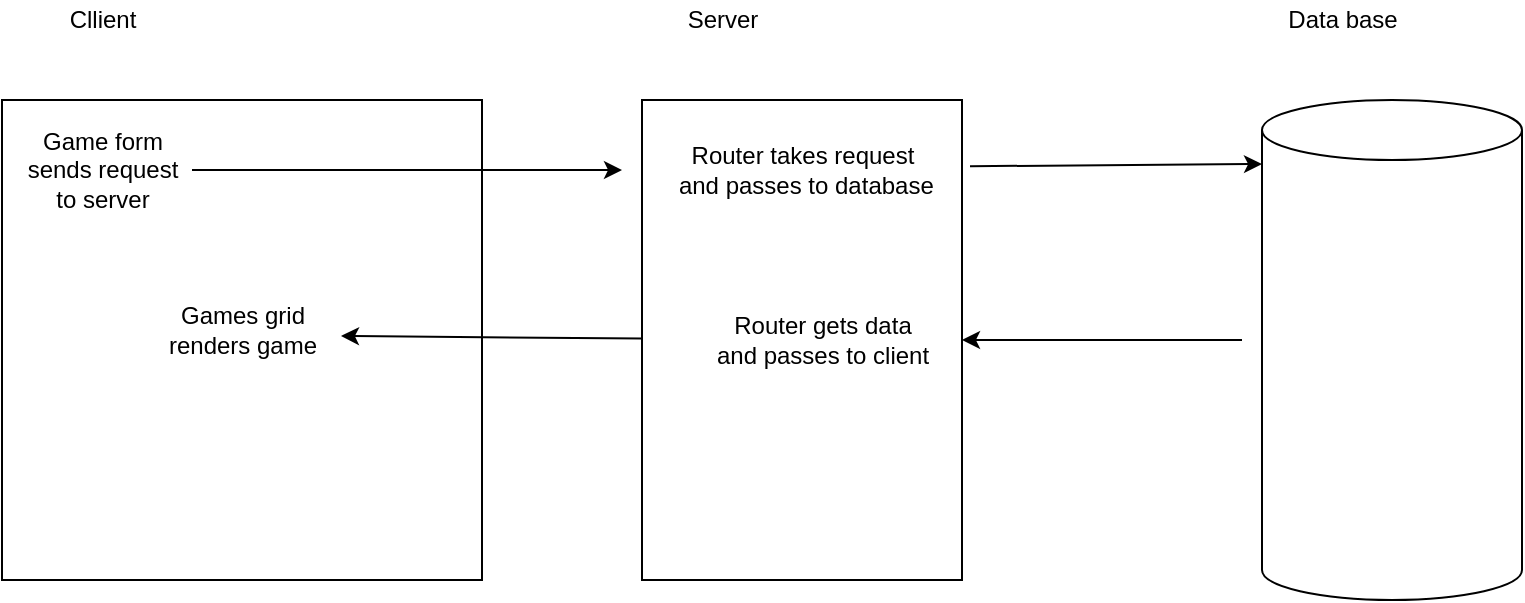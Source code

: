 <mxfile version="14.1.8" type="device"><diagram id="swics01EBm1R7fKClgv0" name="Page-1"><mxGraphModel dx="786" dy="580" grid="1" gridSize="10" guides="1" tooltips="1" connect="1" arrows="1" fold="1" page="1" pageScale="1" pageWidth="827" pageHeight="1169" math="0" shadow="0"><root><mxCell id="0"/><mxCell id="1" parent="0"/><mxCell id="AWsxIEzjcJ7kSvPLIPgX-1" value="" style="whiteSpace=wrap;html=1;aspect=fixed;" vertex="1" parent="1"><mxGeometry x="40" y="80" width="240" height="240" as="geometry"/></mxCell><mxCell id="AWsxIEzjcJ7kSvPLIPgX-2" value="Cllient" style="text;html=1;align=center;verticalAlign=middle;resizable=0;points=[];autosize=1;" vertex="1" parent="1"><mxGeometry x="65" y="30" width="50" height="20" as="geometry"/></mxCell><mxCell id="AWsxIEzjcJ7kSvPLIPgX-3" value="" style="rounded=0;whiteSpace=wrap;html=1;" vertex="1" parent="1"><mxGeometry x="360" y="80" width="160" height="240" as="geometry"/></mxCell><mxCell id="AWsxIEzjcJ7kSvPLIPgX-4" value="Server" style="text;html=1;align=center;verticalAlign=middle;resizable=0;points=[];autosize=1;" vertex="1" parent="1"><mxGeometry x="375" y="30" width="50" height="20" as="geometry"/></mxCell><mxCell id="AWsxIEzjcJ7kSvPLIPgX-5" value="" style="shape=cylinder3;whiteSpace=wrap;html=1;boundedLbl=1;backgroundOutline=1;size=15;" vertex="1" parent="1"><mxGeometry x="670" y="80" width="130" height="250" as="geometry"/></mxCell><mxCell id="AWsxIEzjcJ7kSvPLIPgX-6" value="Data base" style="text;html=1;align=center;verticalAlign=middle;resizable=0;points=[];autosize=1;" vertex="1" parent="1"><mxGeometry x="675" y="30" width="70" height="20" as="geometry"/></mxCell><mxCell id="AWsxIEzjcJ7kSvPLIPgX-7" value="Game form &lt;br&gt;sends request &lt;br&gt;to server" style="text;html=1;align=center;verticalAlign=middle;resizable=0;points=[];autosize=1;" vertex="1" parent="1"><mxGeometry x="45" y="90" width="90" height="50" as="geometry"/></mxCell><mxCell id="AWsxIEzjcJ7kSvPLIPgX-8" value="" style="endArrow=classic;html=1;" edge="1" parent="1" source="AWsxIEzjcJ7kSvPLIPgX-7"><mxGeometry width="50" height="50" relative="1" as="geometry"><mxPoint x="400" y="310" as="sourcePoint"/><mxPoint x="350" y="115" as="targetPoint"/></mxGeometry></mxCell><mxCell id="AWsxIEzjcJ7kSvPLIPgX-9" value="Router takes request&lt;br&gt;&amp;nbsp;and passes to database" style="text;html=1;align=center;verticalAlign=middle;resizable=0;points=[];autosize=1;" vertex="1" parent="1"><mxGeometry x="365" y="100" width="150" height="30" as="geometry"/></mxCell><mxCell id="AWsxIEzjcJ7kSvPLIPgX-10" value="" style="endArrow=classic;html=1;entryX=0;entryY=0.128;entryDx=0;entryDy=0;entryPerimeter=0;exitX=1.025;exitY=0.138;exitDx=0;exitDy=0;exitPerimeter=0;" edge="1" parent="1" source="AWsxIEzjcJ7kSvPLIPgX-3" target="AWsxIEzjcJ7kSvPLIPgX-5"><mxGeometry width="50" height="50" relative="1" as="geometry"><mxPoint x="400" y="300" as="sourcePoint"/><mxPoint x="450" y="250" as="targetPoint"/></mxGeometry></mxCell><mxCell id="AWsxIEzjcJ7kSvPLIPgX-11" value="" style="endArrow=classic;html=1;" edge="1" parent="1"><mxGeometry width="50" height="50" relative="1" as="geometry"><mxPoint x="660" y="200" as="sourcePoint"/><mxPoint x="520" y="200" as="targetPoint"/></mxGeometry></mxCell><mxCell id="AWsxIEzjcJ7kSvPLIPgX-12" value="Router gets data&lt;br&gt;and passes to client" style="text;html=1;align=center;verticalAlign=middle;resizable=0;points=[];autosize=1;" vertex="1" parent="1"><mxGeometry x="390" y="185" width="120" height="30" as="geometry"/></mxCell><mxCell id="AWsxIEzjcJ7kSvPLIPgX-13" value="Games grid&lt;br&gt;renders game" style="text;html=1;align=center;verticalAlign=middle;resizable=0;points=[];autosize=1;" vertex="1" parent="1"><mxGeometry x="115" y="180" width="90" height="30" as="geometry"/></mxCell><mxCell id="AWsxIEzjcJ7kSvPLIPgX-14" value="" style="endArrow=classic;html=1;entryX=1.05;entryY=0.6;entryDx=0;entryDy=0;entryPerimeter=0;" edge="1" parent="1" source="AWsxIEzjcJ7kSvPLIPgX-3" target="AWsxIEzjcJ7kSvPLIPgX-13"><mxGeometry width="50" height="50" relative="1" as="geometry"><mxPoint x="400" y="290" as="sourcePoint"/><mxPoint x="450" y="240" as="targetPoint"/></mxGeometry></mxCell></root></mxGraphModel></diagram></mxfile>